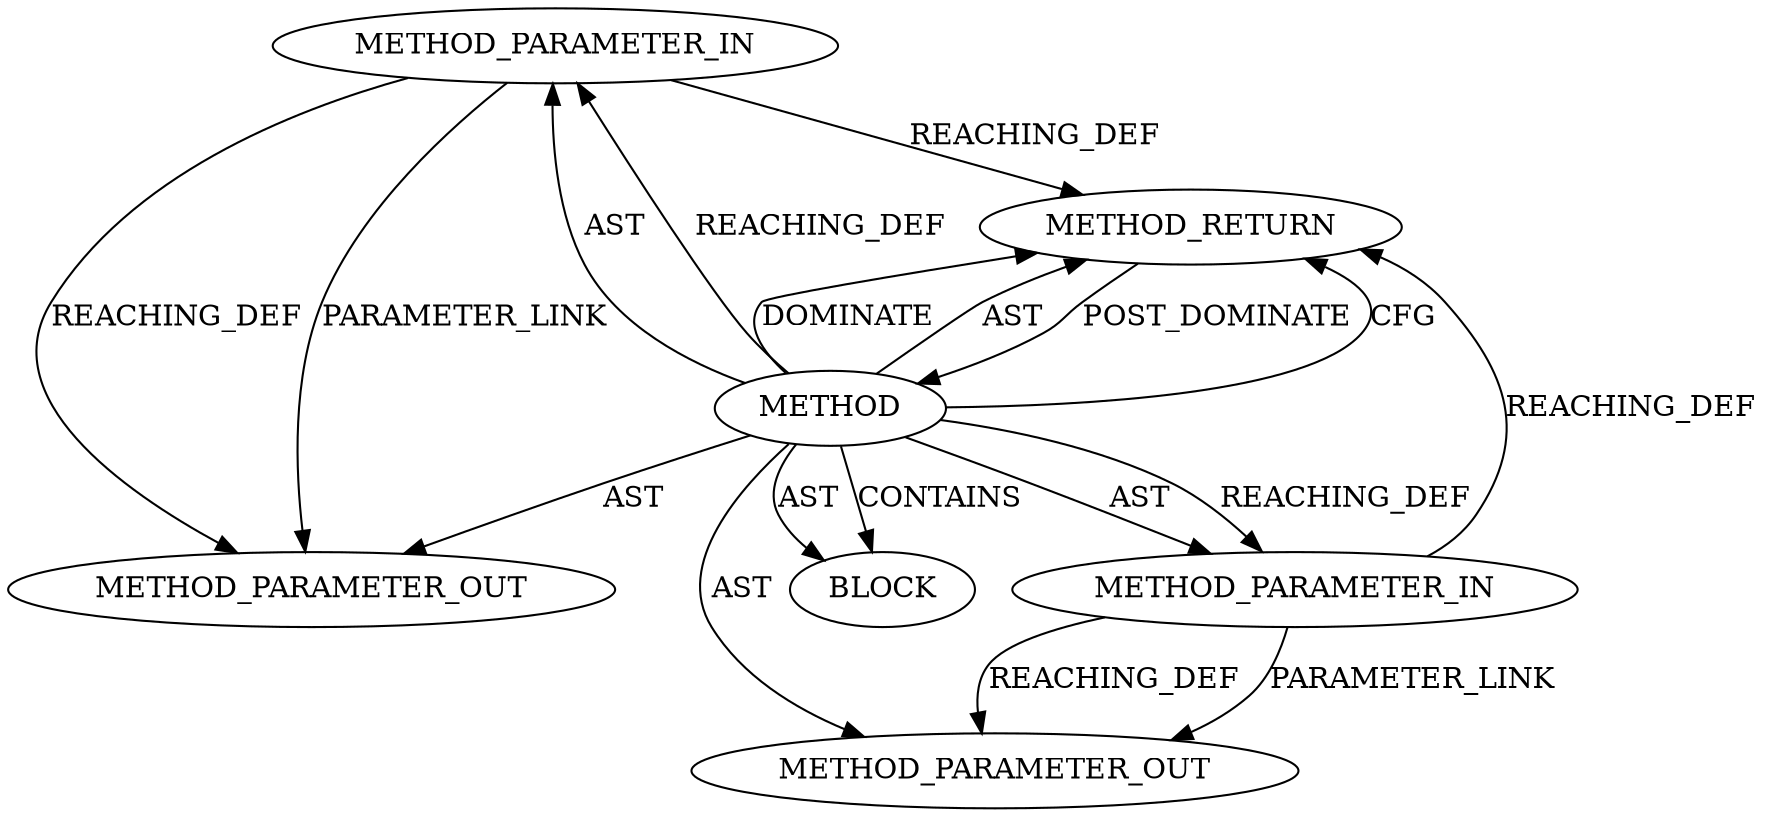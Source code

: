 digraph {
  2939 [label=METHOD_PARAMETER_OUT ORDER=1 CODE="p1" IS_VARIADIC=false TYPE_FULL_NAME="ANY" EVALUATION_STRATEGY="BY_VALUE" INDEX=1 NAME="p1"]
  2573 [label=METHOD_RETURN ORDER=2 CODE="RET" TYPE_FULL_NAME="ANY" EVALUATION_STRATEGY="BY_VALUE"]
  2570 [label=METHOD_PARAMETER_IN ORDER=1 CODE="p1" IS_VARIADIC=false TYPE_FULL_NAME="ANY" EVALUATION_STRATEGY="BY_VALUE" INDEX=1 NAME="p1"]
  2571 [label=METHOD_PARAMETER_IN ORDER=2 CODE="p2" IS_VARIADIC=false TYPE_FULL_NAME="ANY" EVALUATION_STRATEGY="BY_VALUE" INDEX=2 NAME="p2"]
  2569 [label=METHOD AST_PARENT_TYPE="NAMESPACE_BLOCK" AST_PARENT_FULL_NAME="<global>" ORDER=0 CODE="<empty>" FULL_NAME="skb_queue_walk" IS_EXTERNAL=true FILENAME="<empty>" SIGNATURE="" NAME="skb_queue_walk"]
  2940 [label=METHOD_PARAMETER_OUT ORDER=2 CODE="p2" IS_VARIADIC=false TYPE_FULL_NAME="ANY" EVALUATION_STRATEGY="BY_VALUE" INDEX=2 NAME="p2"]
  2572 [label=BLOCK ORDER=1 ARGUMENT_INDEX=1 CODE="<empty>" TYPE_FULL_NAME="ANY"]
  2570 -> 2939 [label=PARAMETER_LINK ]
  2569 -> 2570 [label=AST ]
  2569 -> 2939 [label=AST ]
  2569 -> 2571 [label=AST ]
  2570 -> 2573 [label=REACHING_DEF VARIABLE="p1"]
  2571 -> 2573 [label=REACHING_DEF VARIABLE="p2"]
  2569 -> 2572 [label=AST ]
  2571 -> 2940 [label=PARAMETER_LINK ]
  2571 -> 2940 [label=REACHING_DEF VARIABLE="p2"]
  2569 -> 2573 [label=CFG ]
  2569 -> 2572 [label=CONTAINS ]
  2569 -> 2573 [label=DOMINATE ]
  2569 -> 2571 [label=REACHING_DEF VARIABLE=""]
  2569 -> 2940 [label=AST ]
  2569 -> 2570 [label=REACHING_DEF VARIABLE=""]
  2569 -> 2573 [label=AST ]
  2570 -> 2939 [label=REACHING_DEF VARIABLE="p1"]
  2573 -> 2569 [label=POST_DOMINATE ]
}

